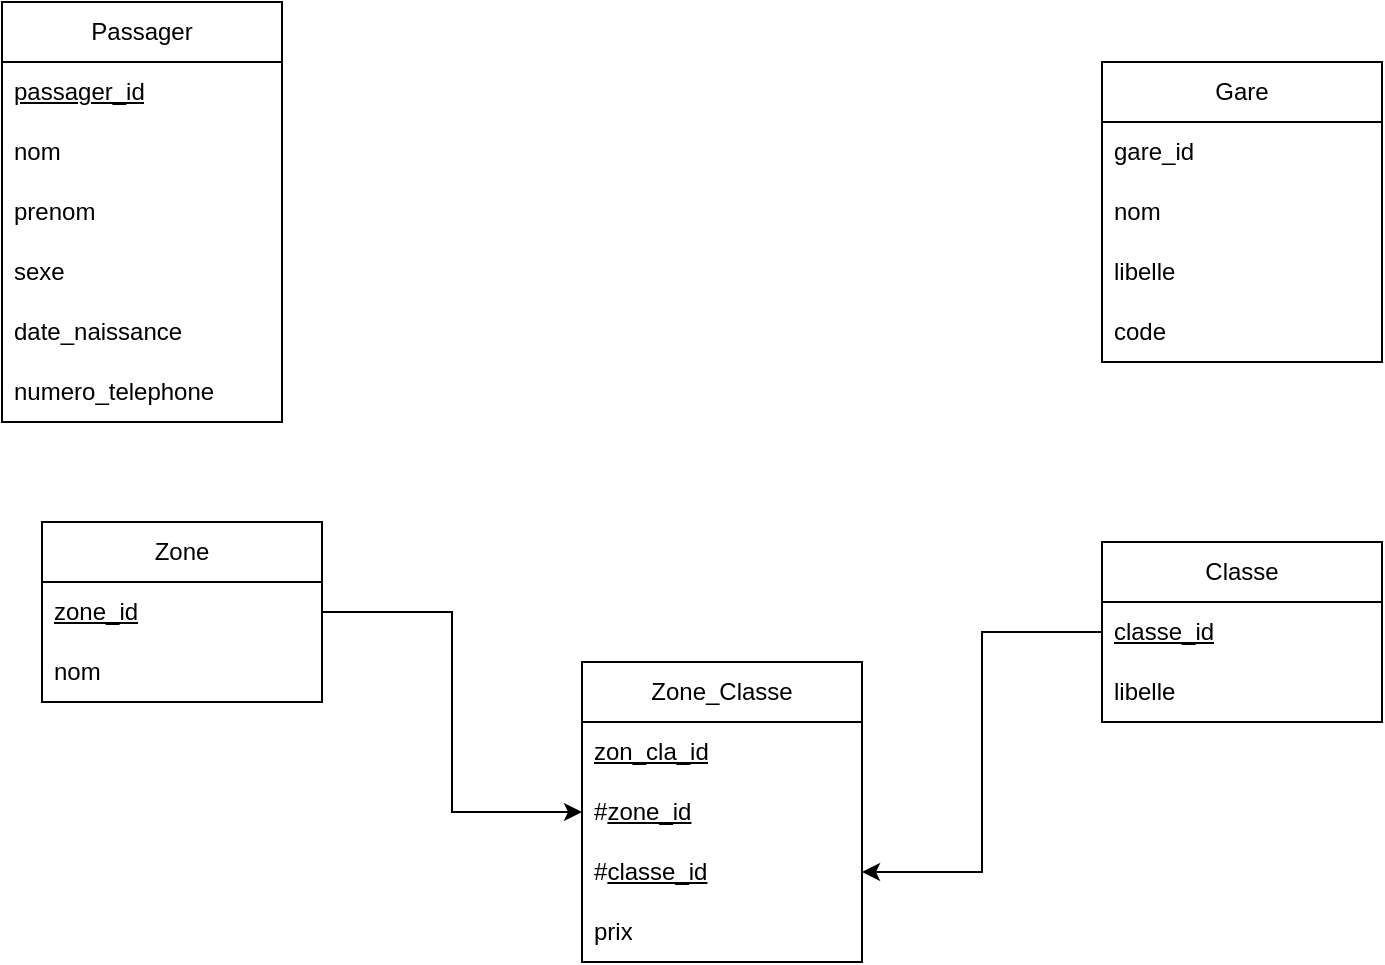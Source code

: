 <mxfile version="21.6.8" type="github">
  <diagram name="Page-1" id="hqrFpeuXCbYhNuJjb82N">
    <mxGraphModel dx="880" dy="488" grid="1" gridSize="10" guides="1" tooltips="1" connect="1" arrows="1" fold="1" page="1" pageScale="1" pageWidth="827" pageHeight="1169" math="0" shadow="0">
      <root>
        <mxCell id="0" />
        <mxCell id="1" parent="0" />
        <mxCell id="h_4917UTT71RWHqxtR6Z-1" value="Gare" style="swimlane;fontStyle=0;childLayout=stackLayout;horizontal=1;startSize=30;horizontalStack=0;resizeParent=1;resizeParentMax=0;resizeLast=0;collapsible=1;marginBottom=0;whiteSpace=wrap;html=1;" vertex="1" parent="1">
          <mxGeometry x="630" y="40" width="140" height="150" as="geometry" />
        </mxCell>
        <mxCell id="h_4917UTT71RWHqxtR6Z-2" value="gare_id" style="text;strokeColor=none;fillColor=none;align=left;verticalAlign=middle;spacingLeft=4;spacingRight=4;overflow=hidden;points=[[0,0.5],[1,0.5]];portConstraint=eastwest;rotatable=0;whiteSpace=wrap;html=1;" vertex="1" parent="h_4917UTT71RWHqxtR6Z-1">
          <mxGeometry y="30" width="140" height="30" as="geometry" />
        </mxCell>
        <mxCell id="h_4917UTT71RWHqxtR6Z-3" value="nom" style="text;strokeColor=none;fillColor=none;align=left;verticalAlign=middle;spacingLeft=4;spacingRight=4;overflow=hidden;points=[[0,0.5],[1,0.5]];portConstraint=eastwest;rotatable=0;whiteSpace=wrap;html=1;" vertex="1" parent="h_4917UTT71RWHqxtR6Z-1">
          <mxGeometry y="60" width="140" height="30" as="geometry" />
        </mxCell>
        <mxCell id="h_4917UTT71RWHqxtR6Z-12" value="libelle" style="text;strokeColor=none;fillColor=none;align=left;verticalAlign=middle;spacingLeft=4;spacingRight=4;overflow=hidden;points=[[0,0.5],[1,0.5]];portConstraint=eastwest;rotatable=0;whiteSpace=wrap;html=1;" vertex="1" parent="h_4917UTT71RWHqxtR6Z-1">
          <mxGeometry y="90" width="140" height="30" as="geometry" />
        </mxCell>
        <mxCell id="h_4917UTT71RWHqxtR6Z-4" value="code" style="text;strokeColor=none;fillColor=none;align=left;verticalAlign=middle;spacingLeft=4;spacingRight=4;overflow=hidden;points=[[0,0.5],[1,0.5]];portConstraint=eastwest;rotatable=0;whiteSpace=wrap;html=1;" vertex="1" parent="h_4917UTT71RWHqxtR6Z-1">
          <mxGeometry y="120" width="140" height="30" as="geometry" />
        </mxCell>
        <mxCell id="h_4917UTT71RWHqxtR6Z-5" value="Passager" style="swimlane;fontStyle=0;childLayout=stackLayout;horizontal=1;startSize=30;horizontalStack=0;resizeParent=1;resizeParentMax=0;resizeLast=0;collapsible=1;marginBottom=0;whiteSpace=wrap;html=1;" vertex="1" parent="1">
          <mxGeometry x="80" y="10" width="140" height="210" as="geometry" />
        </mxCell>
        <mxCell id="h_4917UTT71RWHqxtR6Z-6" value="&lt;u&gt;passager_id&lt;br&gt;&lt;/u&gt;" style="text;strokeColor=none;fillColor=none;align=left;verticalAlign=middle;spacingLeft=4;spacingRight=4;overflow=hidden;points=[[0,0.5],[1,0.5]];portConstraint=eastwest;rotatable=0;whiteSpace=wrap;html=1;" vertex="1" parent="h_4917UTT71RWHqxtR6Z-5">
          <mxGeometry y="30" width="140" height="30" as="geometry" />
        </mxCell>
        <mxCell id="h_4917UTT71RWHqxtR6Z-7" value="nom" style="text;strokeColor=none;fillColor=none;align=left;verticalAlign=middle;spacingLeft=4;spacingRight=4;overflow=hidden;points=[[0,0.5],[1,0.5]];portConstraint=eastwest;rotatable=0;whiteSpace=wrap;html=1;" vertex="1" parent="h_4917UTT71RWHqxtR6Z-5">
          <mxGeometry y="60" width="140" height="30" as="geometry" />
        </mxCell>
        <mxCell id="h_4917UTT71RWHqxtR6Z-8" value="prenom" style="text;strokeColor=none;fillColor=none;align=left;verticalAlign=middle;spacingLeft=4;spacingRight=4;overflow=hidden;points=[[0,0.5],[1,0.5]];portConstraint=eastwest;rotatable=0;whiteSpace=wrap;html=1;" vertex="1" parent="h_4917UTT71RWHqxtR6Z-5">
          <mxGeometry y="90" width="140" height="30" as="geometry" />
        </mxCell>
        <mxCell id="h_4917UTT71RWHqxtR6Z-9" value="sexe" style="text;strokeColor=none;fillColor=none;align=left;verticalAlign=middle;spacingLeft=4;spacingRight=4;overflow=hidden;points=[[0,0.5],[1,0.5]];portConstraint=eastwest;rotatable=0;whiteSpace=wrap;html=1;" vertex="1" parent="h_4917UTT71RWHqxtR6Z-5">
          <mxGeometry y="120" width="140" height="30" as="geometry" />
        </mxCell>
        <mxCell id="h_4917UTT71RWHqxtR6Z-10" value="date_naissance" style="text;strokeColor=none;fillColor=none;align=left;verticalAlign=middle;spacingLeft=4;spacingRight=4;overflow=hidden;points=[[0,0.5],[1,0.5]];portConstraint=eastwest;rotatable=0;whiteSpace=wrap;html=1;" vertex="1" parent="h_4917UTT71RWHqxtR6Z-5">
          <mxGeometry y="150" width="140" height="30" as="geometry" />
        </mxCell>
        <mxCell id="h_4917UTT71RWHqxtR6Z-11" value="numero_telephone" style="text;strokeColor=none;fillColor=none;align=left;verticalAlign=middle;spacingLeft=4;spacingRight=4;overflow=hidden;points=[[0,0.5],[1,0.5]];portConstraint=eastwest;rotatable=0;whiteSpace=wrap;html=1;" vertex="1" parent="h_4917UTT71RWHqxtR6Z-5">
          <mxGeometry y="180" width="140" height="30" as="geometry" />
        </mxCell>
        <mxCell id="h_4917UTT71RWHqxtR6Z-13" value="Zone" style="swimlane;fontStyle=0;childLayout=stackLayout;horizontal=1;startSize=30;horizontalStack=0;resizeParent=1;resizeParentMax=0;resizeLast=0;collapsible=1;marginBottom=0;whiteSpace=wrap;html=1;" vertex="1" parent="1">
          <mxGeometry x="100" y="270" width="140" height="90" as="geometry" />
        </mxCell>
        <mxCell id="h_4917UTT71RWHqxtR6Z-14" value="&lt;u&gt;zone_id&lt;/u&gt;" style="text;strokeColor=none;fillColor=none;align=left;verticalAlign=middle;spacingLeft=4;spacingRight=4;overflow=hidden;points=[[0,0.5],[1,0.5]];portConstraint=eastwest;rotatable=0;whiteSpace=wrap;html=1;" vertex="1" parent="h_4917UTT71RWHqxtR6Z-13">
          <mxGeometry y="30" width="140" height="30" as="geometry" />
        </mxCell>
        <mxCell id="h_4917UTT71RWHqxtR6Z-15" value="nom" style="text;strokeColor=none;fillColor=none;align=left;verticalAlign=middle;spacingLeft=4;spacingRight=4;overflow=hidden;points=[[0,0.5],[1,0.5]];portConstraint=eastwest;rotatable=0;whiteSpace=wrap;html=1;" vertex="1" parent="h_4917UTT71RWHqxtR6Z-13">
          <mxGeometry y="60" width="140" height="30" as="geometry" />
        </mxCell>
        <mxCell id="h_4917UTT71RWHqxtR6Z-17" value="Classe" style="swimlane;fontStyle=0;childLayout=stackLayout;horizontal=1;startSize=30;horizontalStack=0;resizeParent=1;resizeParentMax=0;resizeLast=0;collapsible=1;marginBottom=0;whiteSpace=wrap;html=1;" vertex="1" parent="1">
          <mxGeometry x="630" y="280" width="140" height="90" as="geometry" />
        </mxCell>
        <mxCell id="h_4917UTT71RWHqxtR6Z-18" value="&lt;u&gt;classe_id&lt;/u&gt;" style="text;strokeColor=none;fillColor=none;align=left;verticalAlign=middle;spacingLeft=4;spacingRight=4;overflow=hidden;points=[[0,0.5],[1,0.5]];portConstraint=eastwest;rotatable=0;whiteSpace=wrap;html=1;" vertex="1" parent="h_4917UTT71RWHqxtR6Z-17">
          <mxGeometry y="30" width="140" height="30" as="geometry" />
        </mxCell>
        <mxCell id="h_4917UTT71RWHqxtR6Z-19" value="libelle" style="text;strokeColor=none;fillColor=none;align=left;verticalAlign=middle;spacingLeft=4;spacingRight=4;overflow=hidden;points=[[0,0.5],[1,0.5]];portConstraint=eastwest;rotatable=0;whiteSpace=wrap;html=1;" vertex="1" parent="h_4917UTT71RWHqxtR6Z-17">
          <mxGeometry y="60" width="140" height="30" as="geometry" />
        </mxCell>
        <mxCell id="h_4917UTT71RWHqxtR6Z-21" value="Zone_Classe" style="swimlane;fontStyle=0;childLayout=stackLayout;horizontal=1;startSize=30;horizontalStack=0;resizeParent=1;resizeParentMax=0;resizeLast=0;collapsible=1;marginBottom=0;whiteSpace=wrap;html=1;" vertex="1" parent="1">
          <mxGeometry x="370" y="340" width="140" height="150" as="geometry" />
        </mxCell>
        <mxCell id="h_4917UTT71RWHqxtR6Z-22" value="&lt;u&gt;zon_cla_id&lt;/u&gt;" style="text;strokeColor=none;fillColor=none;align=left;verticalAlign=middle;spacingLeft=4;spacingRight=4;overflow=hidden;points=[[0,0.5],[1,0.5]];portConstraint=eastwest;rotatable=0;whiteSpace=wrap;html=1;" vertex="1" parent="h_4917UTT71RWHqxtR6Z-21">
          <mxGeometry y="30" width="140" height="30" as="geometry" />
        </mxCell>
        <mxCell id="h_4917UTT71RWHqxtR6Z-23" value="#&lt;u style=&quot;border-color: var(--border-color);&quot;&gt;zone_id&lt;/u&gt;" style="text;strokeColor=none;fillColor=none;align=left;verticalAlign=middle;spacingLeft=4;spacingRight=4;overflow=hidden;points=[[0,0.5],[1,0.5]];portConstraint=eastwest;rotatable=0;whiteSpace=wrap;html=1;" vertex="1" parent="h_4917UTT71RWHqxtR6Z-21">
          <mxGeometry y="60" width="140" height="30" as="geometry" />
        </mxCell>
        <mxCell id="h_4917UTT71RWHqxtR6Z-24" value="#&lt;u style=&quot;border-color: var(--border-color);&quot;&gt;classe_id&lt;/u&gt;" style="text;strokeColor=none;fillColor=none;align=left;verticalAlign=middle;spacingLeft=4;spacingRight=4;overflow=hidden;points=[[0,0.5],[1,0.5]];portConstraint=eastwest;rotatable=0;whiteSpace=wrap;html=1;" vertex="1" parent="h_4917UTT71RWHqxtR6Z-21">
          <mxGeometry y="90" width="140" height="30" as="geometry" />
        </mxCell>
        <mxCell id="h_4917UTT71RWHqxtR6Z-25" value="prix" style="text;strokeColor=none;fillColor=none;align=left;verticalAlign=middle;spacingLeft=4;spacingRight=4;overflow=hidden;points=[[0,0.5],[1,0.5]];portConstraint=eastwest;rotatable=0;whiteSpace=wrap;html=1;" vertex="1" parent="h_4917UTT71RWHqxtR6Z-21">
          <mxGeometry y="120" width="140" height="30" as="geometry" />
        </mxCell>
        <mxCell id="h_4917UTT71RWHqxtR6Z-26" style="edgeStyle=orthogonalEdgeStyle;rounded=0;orthogonalLoop=1;jettySize=auto;html=1;exitX=1;exitY=0.5;exitDx=0;exitDy=0;entryX=0;entryY=0.5;entryDx=0;entryDy=0;" edge="1" parent="1" source="h_4917UTT71RWHqxtR6Z-14" target="h_4917UTT71RWHqxtR6Z-23">
          <mxGeometry relative="1" as="geometry" />
        </mxCell>
        <mxCell id="h_4917UTT71RWHqxtR6Z-27" style="edgeStyle=orthogonalEdgeStyle;rounded=0;orthogonalLoop=1;jettySize=auto;html=1;exitX=0;exitY=0.5;exitDx=0;exitDy=0;entryX=1;entryY=0.5;entryDx=0;entryDy=0;" edge="1" parent="1" source="h_4917UTT71RWHqxtR6Z-18" target="h_4917UTT71RWHqxtR6Z-24">
          <mxGeometry relative="1" as="geometry" />
        </mxCell>
      </root>
    </mxGraphModel>
  </diagram>
</mxfile>
